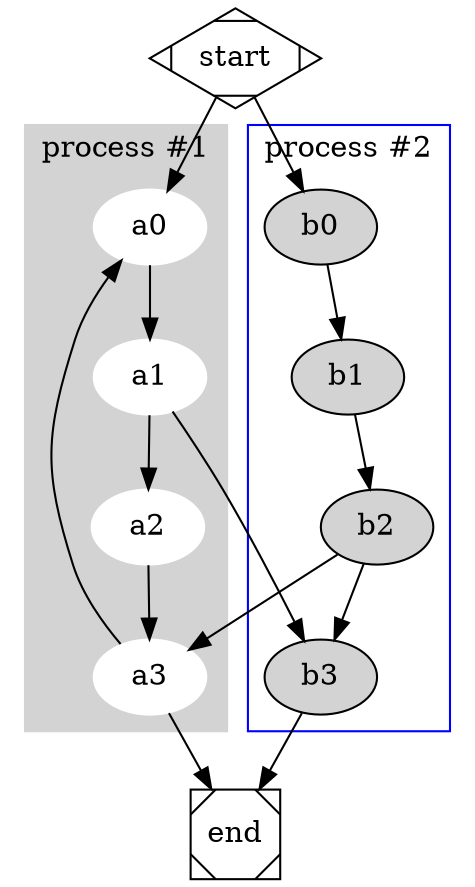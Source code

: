 digraph G {
	node [label="\N"];
	graph [bb="0,0,216,422"];
	subgraph cluster_0 {
		graph [style=filled,
			color=lightgrey,
			label="process #1",
			lp="53,354",
			bb="8,74,98,366"];
		node [style=filled,
			color=white];
		a0 [pos="63,316", width="0.75", height="0.50"];
		a1 [pos="63,244", width="0.75", height="0.50"];
		a2 [pos="63,172", width="0.75", height="0.50"];
		a3 [pos="63,100", width="0.75", height="0.50"];
		a0 -> a1 [pos="e,63,262 63,298 63,290 63,281 63,272"];
		a1 -> a2 [pos="e,63,190 63,226 63,218 63,209 63,200"];
		a2 -> a3 [pos="e,63,118 63,154 63,146 63,137 63,128"];
		a3 -> a0 [pos="e,49,300 49,116 41,126 32,140 27,154 14,199 14,216 27,262 31,273 37,283 43,292"];
	}
	subgraph cluster_1 {
		graph [color=blue,
			label="process #2",
			lp="169,354",
			bb="131,74,208,366"];
		node [style=filled];
		b0 [pos="169,316", width="0.75", height="0.50"];
		b1 [pos="171,244", width="0.75", height="0.50"];
		b2 [pos="173,172", width="0.75", height="0.50"];
		b3 [pos="166,100", width="0.75", height="0.50"];
		b0 -> b1 [pos="e,171,262 170,298 170,290 170,281 170,272"];
		b1 -> b2 [pos="e,173,190 172,226 172,218 172,209 172,200"];
		b2 -> b3 [pos="e,168,118 171,154 170,146 170,137 169,128"];
	}
	start [shape=Mdiamond, pos="116,398", width="1.00", height="0.67"];
	end [shape=Msquare, pos="114,27", width="0.50", height="0.51"];
	start -> a0 [pos="e,74,333 105,381 98,370 88,354 79,341"];
	start -> b0 [pos="e,158,333 127,381 134,370 144,354 153,341"];
	a1 -> b3 [pos="e,154,116 75,227 93,203 128,154 148,125"];
	b2 -> a3 [pos="e,82,113 154,159 137,148 110,131 91,119"];
	a3 -> end [pos="e,101,46 75,83 81,75 88,64 95,54"];
	b3 -> end [pos="e,127,46 154,83 148,74 140,64 133,54"];
}
